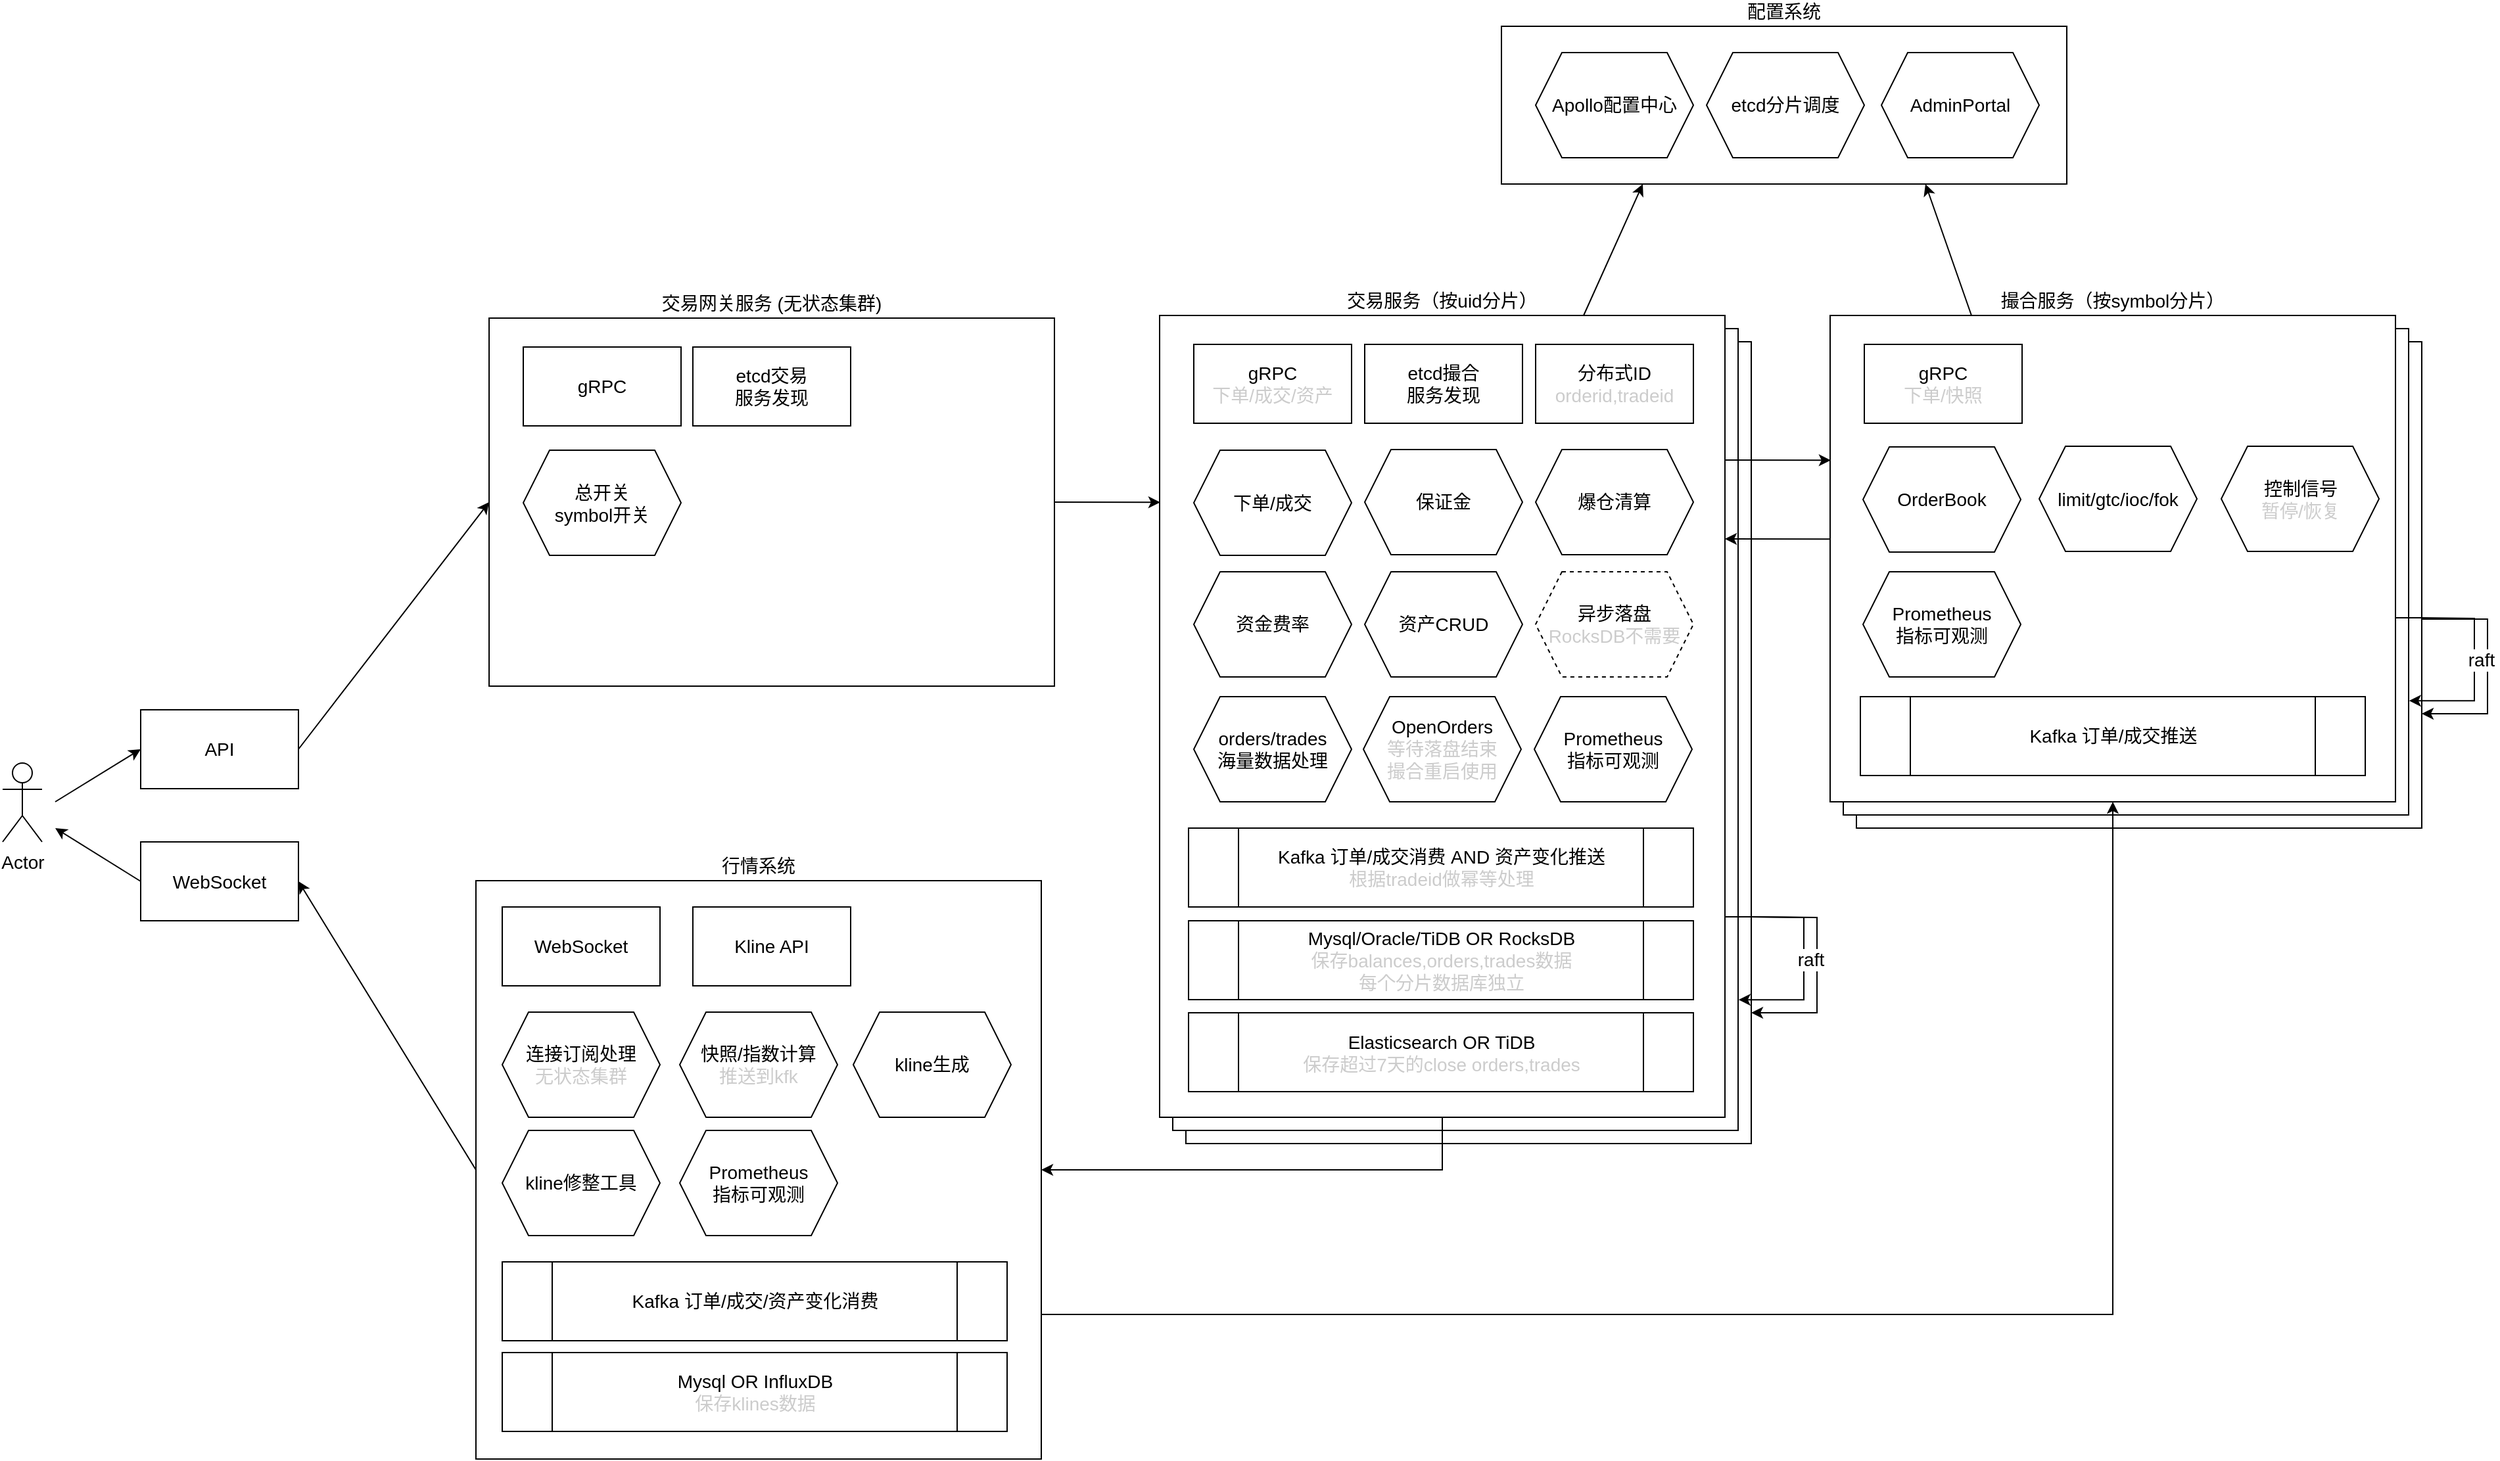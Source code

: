 <mxfile version="20.8.10" type="device"><diagram name="第 1 页" id="eBZ2JvlTmlqrVIoBul75"><mxGraphModel dx="2120" dy="1378" grid="1" gridSize="10" guides="1" tooltips="1" connect="1" arrows="1" fold="1" page="1" pageScale="1" pageWidth="827" pageHeight="1169" math="0" shadow="0"><root><mxCell id="0"/><mxCell id="1" parent="0"/><mxCell id="uVDqAyn7ektZxJm7ieRf-4" value="" style="rounded=0;whiteSpace=wrap;html=1;shadow=0;sketch=0;strokeColor=default;fontSize=14;labelPosition=center;verticalLabelPosition=top;align=center;verticalAlign=bottom;fillColor=default;" vertex="1" parent="1"><mxGeometry x="1670" y="640" width="430" height="370" as="geometry"/></mxCell><mxCell id="uVDqAyn7ektZxJm7ieRf-3" value="" style="rounded=0;whiteSpace=wrap;html=1;shadow=0;sketch=0;strokeColor=default;fontSize=14;labelPosition=center;verticalLabelPosition=top;align=center;verticalAlign=bottom;fillColor=default;" vertex="1" parent="1"><mxGeometry x="1160" y="640" width="430" height="610" as="geometry"/></mxCell><mxCell id="uVDqAyn7ektZxJm7ieRf-2" value="" style="rounded=0;whiteSpace=wrap;html=1;shadow=0;sketch=0;strokeColor=default;fontSize=14;labelPosition=center;verticalLabelPosition=top;align=center;verticalAlign=bottom;fillColor=default;" vertex="1" parent="1"><mxGeometry x="1660" y="630" width="430" height="370" as="geometry"/></mxCell><mxCell id="uVDqAyn7ektZxJm7ieRf-1" value="" style="rounded=0;whiteSpace=wrap;html=1;shadow=0;sketch=0;strokeColor=default;fontSize=14;labelPosition=center;verticalLabelPosition=top;align=center;verticalAlign=bottom;fillColor=default;" vertex="1" parent="1"><mxGeometry x="1150" y="630" width="430" height="610" as="geometry"/></mxCell><mxCell id="qc6J8Ms1wKtmo8FCzEv--90" value="配置系统" style="rounded=0;whiteSpace=wrap;html=1;shadow=0;sketch=0;strokeColor=default;fontSize=14;labelPosition=center;verticalLabelPosition=top;align=center;verticalAlign=bottom;fillColor=default;" parent="1" vertex="1"><mxGeometry x="1400" y="400" width="430" height="120" as="geometry"/></mxCell><mxCell id="qc6J8Ms1wKtmo8FCzEv--15" value="交易服务（按uid分片）" style="rounded=0;whiteSpace=wrap;html=1;shadow=0;sketch=0;strokeColor=default;fontSize=14;labelPosition=center;verticalLabelPosition=top;align=center;verticalAlign=bottom;fillColor=default;" parent="1" vertex="1"><mxGeometry x="1140" y="620" width="430" height="610" as="geometry"/></mxCell><mxCell id="qc6J8Ms1wKtmo8FCzEv--6" value="API" style="rounded=0;whiteSpace=wrap;html=1;fontSize=14;" parent="1" vertex="1"><mxGeometry x="365" y="920" width="120" height="60" as="geometry"/></mxCell><mxCell id="qc6J8Ms1wKtmo8FCzEv--12" value="Mysql/Oracle/TiDB OR RocksDB&lt;br&gt;&lt;font color=&quot;#cccccc&quot;&gt;保存balances,orders,trades数据&lt;br&gt;每个分片数据库独立&lt;/font&gt;" style="shape=process;whiteSpace=wrap;html=1;backgroundOutline=1;rounded=0;shadow=0;sketch=0;strokeColor=default;fontSize=14;" parent="1" vertex="1"><mxGeometry x="1162" y="1080.5" width="384" height="60" as="geometry"/></mxCell><mxCell id="qc6J8Ms1wKtmo8FCzEv--17" value="Apollo配置中心" style="shape=hexagon;perimeter=hexagonPerimeter2;whiteSpace=wrap;html=1;fixedSize=1;fontSize=14;" parent="1" vertex="1"><mxGeometry x="1426" y="420" width="120" height="80" as="geometry"/></mxCell><mxCell id="qc6J8Ms1wKtmo8FCzEv--18" value="gRPC&lt;br&gt;&lt;font color=&quot;#cccccc&quot;&gt;下单/成交/资产&lt;/font&gt;" style="rounded=0;whiteSpace=wrap;html=1;fontSize=14;" parent="1" vertex="1"><mxGeometry x="1166" y="642" width="120" height="60" as="geometry"/></mxCell><mxCell id="qc6J8Ms1wKtmo8FCzEv--22" value="保证金" style="shape=hexagon;perimeter=hexagonPerimeter2;whiteSpace=wrap;html=1;fixedSize=1;fontSize=14;" parent="1" vertex="1"><mxGeometry x="1296" y="722" width="120" height="80" as="geometry"/></mxCell><mxCell id="qc6J8Ms1wKtmo8FCzEv--23" value="爆仓清算" style="shape=hexagon;perimeter=hexagonPerimeter2;whiteSpace=wrap;html=1;fixedSize=1;fontSize=14;" parent="1" vertex="1"><mxGeometry x="1426" y="722" width="120" height="80" as="geometry"/></mxCell><mxCell id="qc6J8Ms1wKtmo8FCzEv--26" value="撮合服务（按symbol分片）" style="rounded=0;whiteSpace=wrap;html=1;shadow=0;sketch=0;strokeColor=default;fontSize=14;labelPosition=center;verticalLabelPosition=top;align=center;verticalAlign=bottom;fillColor=default;" parent="1" vertex="1"><mxGeometry x="1650" y="620" width="430" height="370" as="geometry"/></mxCell><mxCell id="qc6J8Ms1wKtmo8FCzEv--27" value="gRPC&lt;br&gt;&lt;font color=&quot;#cccccc&quot;&gt;下单/快照&lt;/font&gt;" style="rounded=0;whiteSpace=wrap;html=1;fontSize=14;" parent="1" vertex="1"><mxGeometry x="1676" y="642" width="120" height="60" as="geometry"/></mxCell><mxCell id="qc6J8Ms1wKtmo8FCzEv--29" value="OrderBook" style="shape=hexagon;perimeter=hexagonPerimeter2;whiteSpace=wrap;html=1;fixedSize=1;fontSize=14;" parent="1" vertex="1"><mxGeometry x="1675" y="720" width="120" height="80" as="geometry"/></mxCell><mxCell id="qc6J8Ms1wKtmo8FCzEv--30" value="Actor" style="shape=umlActor;verticalLabelPosition=bottom;verticalAlign=top;html=1;rounded=0;shadow=0;sketch=0;strokeColor=default;fontSize=14;fillColor=none;" parent="1" vertex="1"><mxGeometry x="260" y="960.5" width="30" height="60" as="geometry"/></mxCell><mxCell id="qc6J8Ms1wKtmo8FCzEv--32" value="交易网关服务 (无状态集群)" style="rounded=0;whiteSpace=wrap;html=1;shadow=0;sketch=0;strokeColor=default;fontSize=14;labelPosition=center;verticalLabelPosition=top;align=center;verticalAlign=bottom;fillColor=default;" parent="1" vertex="1"><mxGeometry x="630" y="622" width="430" height="280" as="geometry"/></mxCell><mxCell id="qc6J8Ms1wKtmo8FCzEv--33" value="gRPC" style="rounded=0;whiteSpace=wrap;html=1;fontSize=14;" parent="1" vertex="1"><mxGeometry x="656" y="644" width="120" height="60" as="geometry"/></mxCell><mxCell id="qc6J8Ms1wKtmo8FCzEv--34" value="etcd交易&lt;br&gt;服务发现" style="rounded=0;whiteSpace=wrap;html=1;fontSize=14;" parent="1" vertex="1"><mxGeometry x="785" y="644" width="120" height="60" as="geometry"/></mxCell><mxCell id="qc6J8Ms1wKtmo8FCzEv--35" value="etcd撮合&lt;br&gt;服务发现" style="rounded=0;whiteSpace=wrap;html=1;fontSize=14;" parent="1" vertex="1"><mxGeometry x="1296" y="642" width="120" height="60" as="geometry"/></mxCell><mxCell id="qc6J8Ms1wKtmo8FCzEv--37" value="Kafka 订单/成交推送" style="shape=process;whiteSpace=wrap;html=1;backgroundOutline=1;rounded=0;shadow=0;sketch=0;strokeColor=default;fontSize=14;" parent="1" vertex="1"><mxGeometry x="1673" y="910" width="384" height="60" as="geometry"/></mxCell><mxCell id="qc6J8Ms1wKtmo8FCzEv--38" value="异步落盘&lt;br&gt;&lt;font color=&quot;#cccccc&quot;&gt;RocksDB不需要&lt;/font&gt;" style="shape=hexagon;perimeter=hexagonPerimeter2;whiteSpace=wrap;html=1;fixedSize=1;fontSize=14;dashed=1;" parent="1" vertex="1"><mxGeometry x="1426" y="815" width="120" height="80" as="geometry"/></mxCell><mxCell id="qc6J8Ms1wKtmo8FCzEv--39" value="Kafka 订单/成交消费 AND 资产变化推送&lt;br&gt;&lt;font color=&quot;#cccccc&quot;&gt;根据tradeid做幂等处理&lt;/font&gt;" style="shape=process;whiteSpace=wrap;html=1;backgroundOutline=1;rounded=0;shadow=0;sketch=0;strokeColor=default;fontSize=14;" parent="1" vertex="1"><mxGeometry x="1162" y="1010" width="384" height="60" as="geometry"/></mxCell><mxCell id="qc6J8Ms1wKtmo8FCzEv--43" value="分布式ID&lt;br&gt;&lt;font color=&quot;#cccccc&quot;&gt;orderid,tradeid&lt;/font&gt;" style="rounded=0;whiteSpace=wrap;html=1;fontSize=14;" parent="1" vertex="1"><mxGeometry x="1426" y="642" width="120" height="60" as="geometry"/></mxCell><mxCell id="qc6J8Ms1wKtmo8FCzEv--45" value="OpenOrders&lt;br&gt;&lt;font color=&quot;#cccccc&quot;&gt;等待落盘结束&lt;br&gt;撮合重启使用&lt;/font&gt;" style="shape=hexagon;perimeter=hexagonPerimeter2;whiteSpace=wrap;html=1;fixedSize=1;fontSize=14;" parent="1" vertex="1"><mxGeometry x="1295" y="910" width="120" height="80" as="geometry"/></mxCell><mxCell id="qc6J8Ms1wKtmo8FCzEv--46" style="edgeStyle=orthogonalEdgeStyle;rounded=0;orthogonalLoop=1;jettySize=auto;html=1;exitX=0.5;exitY=1;exitDx=0;exitDy=0;fontSize=14;fontColor=#CCCCCC;" parent="1" source="qc6J8Ms1wKtmo8FCzEv--26" target="qc6J8Ms1wKtmo8FCzEv--26" edge="1"><mxGeometry relative="1" as="geometry"/></mxCell><mxCell id="qc6J8Ms1wKtmo8FCzEv--47" value="limit/gtc/ioc/fok" style="shape=hexagon;perimeter=hexagonPerimeter2;whiteSpace=wrap;html=1;fixedSize=1;fontSize=14;" parent="1" vertex="1"><mxGeometry x="1809" y="719.5" width="120" height="80" as="geometry"/></mxCell><mxCell id="qc6J8Ms1wKtmo8FCzEv--50" value="WebSocket" style="rounded=0;whiteSpace=wrap;html=1;fontSize=14;" parent="1" vertex="1"><mxGeometry x="365" y="1020.5" width="120" height="60" as="geometry"/></mxCell><mxCell id="qc6J8Ms1wKtmo8FCzEv--81" style="edgeStyle=orthogonalEdgeStyle;rounded=0;orthogonalLoop=1;jettySize=auto;html=1;exitX=0.5;exitY=1;exitDx=0;exitDy=0;entryX=1;entryY=0.5;entryDx=0;entryDy=0;fontSize=14;fontColor=#CCCCCC;" parent="1" source="qc6J8Ms1wKtmo8FCzEv--15" target="qc6J8Ms1wKtmo8FCzEv--54" edge="1"><mxGeometry relative="1" as="geometry"/></mxCell><mxCell id="qc6J8Ms1wKtmo8FCzEv--83" style="edgeStyle=orthogonalEdgeStyle;rounded=0;orthogonalLoop=1;jettySize=auto;html=1;exitX=1;exitY=0.75;exitDx=0;exitDy=0;fontSize=14;fontColor=#CCCCCC;entryX=0.5;entryY=1;entryDx=0;entryDy=0;" parent="1" source="qc6J8Ms1wKtmo8FCzEv--54" target="qc6J8Ms1wKtmo8FCzEv--26" edge="1"><mxGeometry relative="1" as="geometry"><mxPoint x="1530" y="1390" as="targetPoint"/></mxGeometry></mxCell><mxCell id="qc6J8Ms1wKtmo8FCzEv--54" value="行情系统" style="rounded=0;whiteSpace=wrap;html=1;shadow=0;sketch=0;strokeColor=default;fontSize=14;labelPosition=center;verticalLabelPosition=top;align=center;verticalAlign=bottom;fillColor=default;" parent="1" vertex="1"><mxGeometry x="620" y="1050" width="430" height="440" as="geometry"/></mxCell><mxCell id="qc6J8Ms1wKtmo8FCzEv--57" value="连接订阅处理&lt;br&gt;&lt;font color=&quot;#cccccc&quot;&gt;无状态集群&lt;/font&gt;" style="shape=hexagon;perimeter=hexagonPerimeter2;whiteSpace=wrap;html=1;fixedSize=1;fontSize=14;" parent="1" vertex="1"><mxGeometry x="640" y="1150" width="120" height="80" as="geometry"/></mxCell><mxCell id="qc6J8Ms1wKtmo8FCzEv--58" value="WebSocket" style="rounded=0;whiteSpace=wrap;html=1;fontSize=14;" parent="1" vertex="1"><mxGeometry x="640" y="1070" width="120" height="60" as="geometry"/></mxCell><mxCell id="qc6J8Ms1wKtmo8FCzEv--59" value="Kafka 订单/成交/资产变化消费" style="shape=process;whiteSpace=wrap;html=1;backgroundOutline=1;rounded=0;shadow=0;sketch=0;strokeColor=default;fontSize=14;" parent="1" vertex="1"><mxGeometry x="640" y="1340" width="384" height="60" as="geometry"/></mxCell><mxCell id="qc6J8Ms1wKtmo8FCzEv--60" value="快照/指数计算&lt;br&gt;&lt;font color=&quot;#cccccc&quot;&gt;推送到kfk&lt;/font&gt;" style="shape=hexagon;perimeter=hexagonPerimeter2;whiteSpace=wrap;html=1;fixedSize=1;fontSize=14;" parent="1" vertex="1"><mxGeometry x="775" y="1150" width="120" height="80" as="geometry"/></mxCell><mxCell id="qc6J8Ms1wKtmo8FCzEv--66" value="kline生成" style="shape=hexagon;perimeter=hexagonPerimeter2;whiteSpace=wrap;html=1;fixedSize=1;fontSize=14;" parent="1" vertex="1"><mxGeometry x="907" y="1150" width="120" height="80" as="geometry"/></mxCell><mxCell id="qc6J8Ms1wKtmo8FCzEv--67" value="kline修整工具" style="shape=hexagon;perimeter=hexagonPerimeter2;whiteSpace=wrap;html=1;fixedSize=1;fontSize=14;" parent="1" vertex="1"><mxGeometry x="640" y="1240" width="120" height="80" as="geometry"/></mxCell><mxCell id="qc6J8Ms1wKtmo8FCzEv--68" value="Mysql OR&amp;nbsp;InfluxDB&lt;br&gt;&lt;font color=&quot;#cccccc&quot;&gt;保存klines数据&lt;/font&gt;" style="shape=process;whiteSpace=wrap;html=1;backgroundOutline=1;rounded=0;shadow=0;sketch=0;strokeColor=default;fontSize=14;" parent="1" vertex="1"><mxGeometry x="640" y="1409" width="384" height="60" as="geometry"/></mxCell><mxCell id="qc6J8Ms1wKtmo8FCzEv--69" value="Kline API" style="rounded=0;whiteSpace=wrap;html=1;fontSize=14;" parent="1" vertex="1"><mxGeometry x="785" y="1070" width="120" height="60" as="geometry"/></mxCell><mxCell id="qc6J8Ms1wKtmo8FCzEv--70" value="orders/trades&lt;br&gt;海量数据处理" style="shape=hexagon;perimeter=hexagonPerimeter2;whiteSpace=wrap;html=1;fixedSize=1;fontSize=14;" parent="1" vertex="1"><mxGeometry x="1166" y="910" width="120" height="80" as="geometry"/></mxCell><mxCell id="qc6J8Ms1wKtmo8FCzEv--72" value="资金费率" style="shape=hexagon;perimeter=hexagonPerimeter2;whiteSpace=wrap;html=1;fixedSize=1;fontSize=14;" parent="1" vertex="1"><mxGeometry x="1166" y="815" width="120" height="80" as="geometry"/></mxCell><mxCell id="qc6J8Ms1wKtmo8FCzEv--73" value="Elasticsearch&amp;nbsp;OR TiDB&lt;br&gt;&lt;font color=&quot;#cccccc&quot;&gt;保存超过7天的close orders,trades&lt;/font&gt;" style="shape=process;whiteSpace=wrap;html=1;backgroundOutline=1;rounded=0;shadow=0;sketch=0;strokeColor=default;fontSize=14;" parent="1" vertex="1"><mxGeometry x="1162" y="1150.5" width="384" height="60" as="geometry"/></mxCell><mxCell id="qc6J8Ms1wKtmo8FCzEv--74" value="" style="endArrow=classic;html=1;rounded=0;fontSize=14;fontColor=#CCCCCC;entryX=0;entryY=0.5;entryDx=0;entryDy=0;" parent="1" target="qc6J8Ms1wKtmo8FCzEv--6" edge="1"><mxGeometry width="50" height="50" relative="1" as="geometry"><mxPoint x="300" y="990" as="sourcePoint"/><mxPoint x="350" y="960" as="targetPoint"/></mxGeometry></mxCell><mxCell id="qc6J8Ms1wKtmo8FCzEv--75" value="" style="endArrow=classic;html=1;rounded=0;fontSize=14;fontColor=#CCCCCC;exitX=0;exitY=0.5;exitDx=0;exitDy=0;" parent="1" source="qc6J8Ms1wKtmo8FCzEv--50" edge="1"><mxGeometry width="50" height="50" relative="1" as="geometry"><mxPoint x="350" y="1040" as="sourcePoint"/><mxPoint x="300" y="1010" as="targetPoint"/></mxGeometry></mxCell><mxCell id="qc6J8Ms1wKtmo8FCzEv--76" value="" style="endArrow=classic;html=1;rounded=0;fontSize=14;fontColor=#CCCCCC;entryX=0;entryY=0.5;entryDx=0;entryDy=0;exitX=1;exitY=0.5;exitDx=0;exitDy=0;" parent="1" source="qc6J8Ms1wKtmo8FCzEv--6" target="qc6J8Ms1wKtmo8FCzEv--32" edge="1"><mxGeometry width="50" height="50" relative="1" as="geometry"><mxPoint x="460" y="940" as="sourcePoint"/><mxPoint x="510" y="890" as="targetPoint"/></mxGeometry></mxCell><mxCell id="qc6J8Ms1wKtmo8FCzEv--77" value="" style="endArrow=classic;html=1;rounded=0;fontSize=14;fontColor=#CCCCCC;exitX=1;exitY=0.5;exitDx=0;exitDy=0;entryX=0.001;entryY=0.233;entryDx=0;entryDy=0;entryPerimeter=0;" parent="1" source="qc6J8Ms1wKtmo8FCzEv--32" target="qc6J8Ms1wKtmo8FCzEv--15" edge="1"><mxGeometry width="50" height="50" relative="1" as="geometry"><mxPoint x="1070" y="740" as="sourcePoint"/><mxPoint x="1120" y="690" as="targetPoint"/></mxGeometry></mxCell><mxCell id="qc6J8Ms1wKtmo8FCzEv--79" value="" style="endArrow=classic;html=1;rounded=0;fontSize=14;fontColor=#CCCCCC;exitX=1;exitY=0.5;exitDx=0;exitDy=0;entryX=0.001;entryY=0.233;entryDx=0;entryDy=0;entryPerimeter=0;" parent="1" edge="1"><mxGeometry width="50" height="50" relative="1" as="geometry"><mxPoint x="1570" y="730" as="sourcePoint"/><mxPoint x="1650.43" y="730.13" as="targetPoint"/></mxGeometry></mxCell><mxCell id="qc6J8Ms1wKtmo8FCzEv--80" value="" style="endArrow=classic;html=1;rounded=0;fontSize=14;fontColor=#CCCCCC;exitX=1;exitY=0.5;exitDx=0;exitDy=0;entryX=0.001;entryY=0.233;entryDx=0;entryDy=0;entryPerimeter=0;" parent="1" edge="1"><mxGeometry width="50" height="50" relative="1" as="geometry"><mxPoint x="1650.43" y="790.13" as="sourcePoint"/><mxPoint x="1570" y="790" as="targetPoint"/></mxGeometry></mxCell><mxCell id="qc6J8Ms1wKtmo8FCzEv--82" value="" style="endArrow=classic;html=1;rounded=0;fontSize=14;fontColor=#CCCCCC;entryX=1;entryY=0.5;entryDx=0;entryDy=0;exitX=0;exitY=0.5;exitDx=0;exitDy=0;" parent="1" source="qc6J8Ms1wKtmo8FCzEv--54" target="qc6J8Ms1wKtmo8FCzEv--50" edge="1"><mxGeometry width="50" height="50" relative="1" as="geometry"><mxPoint x="656" y="895" as="sourcePoint"/><mxPoint x="461" y="1093" as="targetPoint"/></mxGeometry></mxCell><mxCell id="qc6J8Ms1wKtmo8FCzEv--84" value="Prometheus&lt;br&gt;指标可观测" style="shape=hexagon;perimeter=hexagonPerimeter2;whiteSpace=wrap;html=1;fixedSize=1;fontSize=14;" parent="1" vertex="1"><mxGeometry x="1425" y="910" width="120" height="80" as="geometry"/></mxCell><mxCell id="qc6J8Ms1wKtmo8FCzEv--85" value="Prometheus&lt;br&gt;指标可观测" style="shape=hexagon;perimeter=hexagonPerimeter2;whiteSpace=wrap;html=1;fixedSize=1;fontSize=14;" parent="1" vertex="1"><mxGeometry x="1675" y="815" width="120" height="80" as="geometry"/></mxCell><mxCell id="qc6J8Ms1wKtmo8FCzEv--86" value="Prometheus&lt;br&gt;指标可观测" style="shape=hexagon;perimeter=hexagonPerimeter2;whiteSpace=wrap;html=1;fixedSize=1;fontSize=14;" parent="1" vertex="1"><mxGeometry x="775" y="1240" width="120" height="80" as="geometry"/></mxCell><mxCell id="qc6J8Ms1wKtmo8FCzEv--87" value="总开关&lt;br&gt;symbol开关" style="shape=hexagon;perimeter=hexagonPerimeter2;whiteSpace=wrap;html=1;fixedSize=1;fontSize=14;" parent="1" vertex="1"><mxGeometry x="656" y="722.5" width="120" height="80" as="geometry"/></mxCell><mxCell id="qc6J8Ms1wKtmo8FCzEv--93" value="AdminPortal" style="shape=hexagon;perimeter=hexagonPerimeter2;whiteSpace=wrap;html=1;fixedSize=1;fontSize=14;" parent="1" vertex="1"><mxGeometry x="1689" y="420" width="120" height="80" as="geometry"/></mxCell><mxCell id="qc6J8Ms1wKtmo8FCzEv--95" value="etcd分片调度" style="shape=hexagon;perimeter=hexagonPerimeter2;whiteSpace=wrap;html=1;fixedSize=1;fontSize=14;" parent="1" vertex="1"><mxGeometry x="1556" y="420" width="120" height="80" as="geometry"/></mxCell><mxCell id="qc6J8Ms1wKtmo8FCzEv--96" value="" style="endArrow=classic;html=1;rounded=0;fontSize=14;fontColor=#CCCCCC;jumpStyle=arc;entryX=0.25;entryY=1;entryDx=0;entryDy=0;exitX=0.75;exitY=0;exitDx=0;exitDy=0;" parent="1" source="qc6J8Ms1wKtmo8FCzEv--15" target="qc6J8Ms1wKtmo8FCzEv--90" edge="1"><mxGeometry width="50" height="50" relative="1" as="geometry"><mxPoint x="1442" y="620" as="sourcePoint"/><mxPoint x="1492" y="570" as="targetPoint"/></mxGeometry></mxCell><mxCell id="qc6J8Ms1wKtmo8FCzEv--97" value="" style="endArrow=classic;html=1;rounded=0;fontSize=14;fontColor=#CCCCCC;jumpStyle=arc;entryX=0.75;entryY=1;entryDx=0;entryDy=0;exitX=0.25;exitY=0;exitDx=0;exitDy=0;" parent="1" source="qc6J8Ms1wKtmo8FCzEv--26" target="qc6J8Ms1wKtmo8FCzEv--90" edge="1"><mxGeometry width="50" height="50" relative="1" as="geometry"><mxPoint x="1744.5" y="630" as="sourcePoint"/><mxPoint x="1826.0" y="480" as="targetPoint"/></mxGeometry></mxCell><mxCell id="qc6J8Ms1wKtmo8FCzEv--98" value="下单/成交" style="shape=hexagon;perimeter=hexagonPerimeter2;whiteSpace=wrap;html=1;fixedSize=1;fontSize=14;" parent="1" vertex="1"><mxGeometry x="1166" y="722.5" width="120" height="80" as="geometry"/></mxCell><mxCell id="qc6J8Ms1wKtmo8FCzEv--99" value="控制信号&lt;br&gt;&lt;font color=&quot;#cccccc&quot;&gt;暂停/恢复&lt;/font&gt;" style="shape=hexagon;perimeter=hexagonPerimeter2;whiteSpace=wrap;html=1;fixedSize=1;fontSize=14;" parent="1" vertex="1"><mxGeometry x="1947.5" y="719.5" width="120" height="80" as="geometry"/></mxCell><mxCell id="qc6J8Ms1wKtmo8FCzEv--100" value="资产CRUD" style="shape=hexagon;perimeter=hexagonPerimeter2;whiteSpace=wrap;html=1;fixedSize=1;fontSize=14;" parent="1" vertex="1"><mxGeometry x="1296" y="815" width="120" height="80" as="geometry"/></mxCell><mxCell id="uVDqAyn7ektZxJm7ieRf-12" value="" style="group" vertex="1" connectable="0" parent="1"><mxGeometry x="1590" y="1077" width="40" height="74" as="geometry"/></mxCell><mxCell id="uVDqAyn7ektZxJm7ieRf-5" style="edgeStyle=orthogonalEdgeStyle;rounded=0;orthogonalLoop=1;jettySize=auto;html=1;exitX=1;exitY=0.75;exitDx=0;exitDy=0;entryX=1.001;entryY=0.837;entryDx=0;entryDy=0;entryPerimeter=0;" edge="1" parent="uVDqAyn7ektZxJm7ieRf-12" source="qc6J8Ms1wKtmo8FCzEv--15" target="uVDqAyn7ektZxJm7ieRf-1"><mxGeometry relative="1" as="geometry"><Array as="points"><mxPoint y="1"/><mxPoint x="40" y="1"/><mxPoint x="40" y="64"/></Array></mxGeometry></mxCell><mxCell id="uVDqAyn7ektZxJm7ieRf-6" style="edgeStyle=orthogonalEdgeStyle;rounded=0;orthogonalLoop=1;jettySize=auto;html=1;exitX=1;exitY=0.75;exitDx=0;exitDy=0;" edge="1" parent="uVDqAyn7ektZxJm7ieRf-12" source="qc6J8Ms1wKtmo8FCzEv--15"><mxGeometry relative="1" as="geometry"><mxPoint x="-20" y="10.88" as="sourcePoint"/><mxPoint y="73.5" as="targetPoint"/><Array as="points"><mxPoint y="1"/><mxPoint x="50" y="1"/><mxPoint x="50" y="74"/></Array></mxGeometry></mxCell><mxCell id="uVDqAyn7ektZxJm7ieRf-11" value="raft" style="edgeLabel;html=1;align=center;verticalAlign=middle;resizable=0;points=[];fontSize=14;" vertex="1" connectable="0" parent="uVDqAyn7ektZxJm7ieRf-6"><mxGeometry x="0.051" relative="1" as="geometry"><mxPoint x="-5" y="1" as="offset"/></mxGeometry></mxCell><mxCell id="uVDqAyn7ektZxJm7ieRf-20" style="edgeStyle=orthogonalEdgeStyle;rounded=0;orthogonalLoop=1;jettySize=auto;html=1;exitX=1;exitY=0.75;exitDx=0;exitDy=0;entryX=1.001;entryY=0.837;entryDx=0;entryDy=0;entryPerimeter=0;" edge="1" parent="1"><mxGeometry relative="1" as="geometry"><mxPoint x="2080" y="850" as="sourcePoint"/><mxPoint x="2090.43" y="913.07" as="targetPoint"/><Array as="points"><mxPoint x="2100" y="850.5"/><mxPoint x="2140" y="850.5"/><mxPoint x="2140" y="913.5"/></Array></mxGeometry></mxCell><mxCell id="uVDqAyn7ektZxJm7ieRf-21" style="edgeStyle=orthogonalEdgeStyle;rounded=0;orthogonalLoop=1;jettySize=auto;html=1;exitX=1;exitY=0.75;exitDx=0;exitDy=0;" edge="1" parent="1"><mxGeometry relative="1" as="geometry"><mxPoint x="2080" y="850" as="sourcePoint"/><mxPoint x="2100" y="923" as="targetPoint"/><Array as="points"><mxPoint x="2100" y="850"/><mxPoint x="2100" y="851"/><mxPoint x="2150" y="851"/><mxPoint x="2150" y="923"/></Array></mxGeometry></mxCell><mxCell id="uVDqAyn7ektZxJm7ieRf-22" value="raft" style="edgeLabel;html=1;align=center;verticalAlign=middle;resizable=0;points=[];fontSize=14;" vertex="1" connectable="0" parent="uVDqAyn7ektZxJm7ieRf-21"><mxGeometry x="0.051" relative="1" as="geometry"><mxPoint x="-5" as="offset"/></mxGeometry></mxCell></root></mxGraphModel></diagram></mxfile>